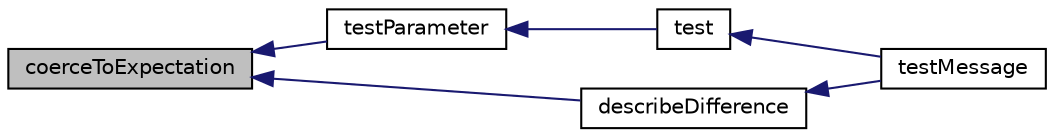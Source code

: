 digraph "coerceToExpectation"
{
  edge [fontname="Helvetica",fontsize="10",labelfontname="Helvetica",labelfontsize="10"];
  node [fontname="Helvetica",fontsize="10",shape=record];
  rankdir="LR";
  Node1 [label="coerceToExpectation",height=0.2,width=0.4,color="black", fillcolor="grey75", style="filled" fontcolor="black"];
  Node1 -> Node2 [dir="back",color="midnightblue",fontsize="10",style="solid",fontname="Helvetica"];
  Node2 [label="testParameter",height=0.2,width=0.4,color="black", fillcolor="white", style="filled",URL="$class_parameters_expectation.html#aa24818da084c0223b4ba5d64c5d7e3eb"];
  Node2 -> Node3 [dir="back",color="midnightblue",fontsize="10",style="solid",fontname="Helvetica"];
  Node3 [label="test",height=0.2,width=0.4,color="black", fillcolor="white", style="filled",URL="$class_parameters_expectation.html#a97935d091fb075dd3c860ddc8d155440"];
  Node3 -> Node4 [dir="back",color="midnightblue",fontsize="10",style="solid",fontname="Helvetica"];
  Node4 [label="testMessage",height=0.2,width=0.4,color="black", fillcolor="white", style="filled",URL="$class_parameters_expectation.html#a88157ccaa8073b5f153e49655681e062"];
  Node1 -> Node5 [dir="back",color="midnightblue",fontsize="10",style="solid",fontname="Helvetica"];
  Node5 [label="describeDifference",height=0.2,width=0.4,color="black", fillcolor="white", style="filled",URL="$class_parameters_expectation.html#a4bf6e513ee6645287d8b4309e6962632"];
  Node5 -> Node4 [dir="back",color="midnightblue",fontsize="10",style="solid",fontname="Helvetica"];
}
